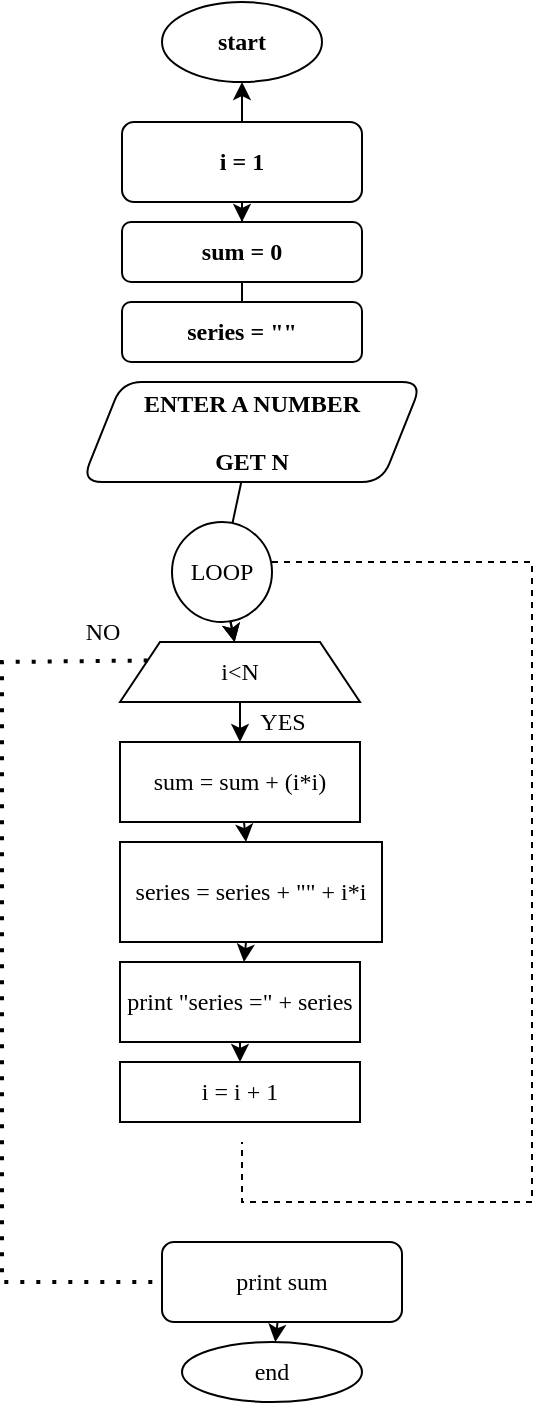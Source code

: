 <mxfile version="20.2.5" type="github">
  <diagram id="C5RBs43oDa-KdzZeNtuy" name="Page-1">
    <mxGraphModel dx="845" dy="429" grid="1" gridSize="10" guides="1" tooltips="1" connect="1" arrows="1" fold="1" page="1" pageScale="1" pageWidth="827" pageHeight="1169" math="0" shadow="0">
      <root>
        <mxCell id="WIyWlLk6GJQsqaUBKTNV-0" />
        <mxCell id="WIyWlLk6GJQsqaUBKTNV-1" parent="WIyWlLk6GJQsqaUBKTNV-0" />
        <mxCell id="V7zFwvD_TTf8r489moun-1" value="&lt;b&gt;start&lt;br&gt;&lt;/b&gt;" style="ellipse;whiteSpace=wrap;html=1;fontFamily=Verdana;" vertex="1" parent="WIyWlLk6GJQsqaUBKTNV-1">
          <mxGeometry x="330" y="30" width="80" height="40" as="geometry" />
        </mxCell>
        <mxCell id="V7zFwvD_TTf8r489moun-2" value="" style="endArrow=classic;html=1;rounded=0;fontFamily=Verdana;entryX=0.5;entryY=1;entryDx=0;entryDy=0;" edge="1" parent="WIyWlLk6GJQsqaUBKTNV-1" target="V7zFwvD_TTf8r489moun-1">
          <mxGeometry width="50" height="50" relative="1" as="geometry">
            <mxPoint x="370" y="150" as="sourcePoint" />
            <mxPoint x="440" y="180" as="targetPoint" />
            <Array as="points" />
          </mxGeometry>
        </mxCell>
        <mxCell id="V7zFwvD_TTf8r489moun-7" value="" style="edgeStyle=none;rounded=0;orthogonalLoop=1;jettySize=auto;html=1;fontFamily=Verdana;" edge="1" parent="WIyWlLk6GJQsqaUBKTNV-1" source="V7zFwvD_TTf8r489moun-4" target="V7zFwvD_TTf8r489moun-6">
          <mxGeometry relative="1" as="geometry" />
        </mxCell>
        <mxCell id="V7zFwvD_TTf8r489moun-11" style="edgeStyle=none;rounded=0;orthogonalLoop=1;jettySize=auto;html=1;fontFamily=Verdana;" edge="1" parent="WIyWlLk6GJQsqaUBKTNV-1" source="V7zFwvD_TTf8r489moun-4">
          <mxGeometry relative="1" as="geometry">
            <mxPoint x="370" y="200" as="targetPoint" />
            <Array as="points">
              <mxPoint x="370" y="150" />
            </Array>
          </mxGeometry>
        </mxCell>
        <mxCell id="V7zFwvD_TTf8r489moun-4" value="i = 1&lt;br&gt;" style="rounded=1;whiteSpace=wrap;html=1;fontFamily=Verdana;fontStyle=1" vertex="1" parent="WIyWlLk6GJQsqaUBKTNV-1">
          <mxGeometry x="310" y="90" width="120" height="40" as="geometry" />
        </mxCell>
        <mxCell id="V7zFwvD_TTf8r489moun-10" style="edgeStyle=none;rounded=0;orthogonalLoop=1;jettySize=auto;html=1;fontFamily=Verdana;" edge="1" parent="WIyWlLk6GJQsqaUBKTNV-1">
          <mxGeometry relative="1" as="geometry">
            <mxPoint x="370" y="230" as="targetPoint" />
            <mxPoint x="370" y="220" as="sourcePoint" />
          </mxGeometry>
        </mxCell>
        <mxCell id="V7zFwvD_TTf8r489moun-6" value="&lt;b&gt;sum = 0&lt;/b&gt;" style="whiteSpace=wrap;html=1;fontFamily=Verdana;rounded=1;fontStyle=0;" vertex="1" parent="WIyWlLk6GJQsqaUBKTNV-1">
          <mxGeometry x="310" y="140" width="120" height="30" as="geometry" />
        </mxCell>
        <mxCell id="V7zFwvD_TTf8r489moun-8" value="&lt;b&gt;series = &quot;&quot;&lt;/b&gt;" style="rounded=1;whiteSpace=wrap;html=1;fontFamily=Verdana;fontStyle=0;" vertex="1" parent="WIyWlLk6GJQsqaUBKTNV-1">
          <mxGeometry x="310" y="180" width="120" height="30" as="geometry" />
        </mxCell>
        <mxCell id="V7zFwvD_TTf8r489moun-30" value="" style="edgeStyle=none;rounded=0;orthogonalLoop=1;jettySize=auto;html=1;fontFamily=Verdana;startArrow=none;" edge="1" parent="WIyWlLk6GJQsqaUBKTNV-1" source="V7zFwvD_TTf8r489moun-20" target="V7zFwvD_TTf8r489moun-27">
          <mxGeometry relative="1" as="geometry" />
        </mxCell>
        <mxCell id="V7zFwvD_TTf8r489moun-14" value="ENTER A NUMBER&lt;br&gt;&lt;br&gt;GET N" style="shape=parallelogram;perimeter=parallelogramPerimeter;whiteSpace=wrap;html=1;fixedSize=1;fontFamily=Verdana;rounded=1;fontStyle=1;" vertex="1" parent="WIyWlLk6GJQsqaUBKTNV-1">
          <mxGeometry x="290" y="220" width="170" height="50" as="geometry" />
        </mxCell>
        <mxCell id="V7zFwvD_TTf8r489moun-28" value="" style="edgeStyle=none;rounded=0;orthogonalLoop=1;jettySize=auto;html=1;fontFamily=Verdana;" edge="1" parent="WIyWlLk6GJQsqaUBKTNV-1" source="V7zFwvD_TTf8r489moun-20" target="V7zFwvD_TTf8r489moun-27">
          <mxGeometry relative="1" as="geometry" />
        </mxCell>
        <mxCell id="V7zFwvD_TTf8r489moun-37" value="" style="edgeStyle=none;rounded=0;orthogonalLoop=1;jettySize=auto;html=1;fontFamily=Verdana;" edge="1" parent="WIyWlLk6GJQsqaUBKTNV-1" source="V7zFwvD_TTf8r489moun-27" target="V7zFwvD_TTf8r489moun-36">
          <mxGeometry relative="1" as="geometry" />
        </mxCell>
        <mxCell id="V7zFwvD_TTf8r489moun-27" value="i&amp;lt;N" style="shape=trapezoid;perimeter=trapezoidPerimeter;whiteSpace=wrap;html=1;fixedSize=1;fontFamily=Verdana;" vertex="1" parent="WIyWlLk6GJQsqaUBKTNV-1">
          <mxGeometry x="309" y="350" width="120" height="30" as="geometry" />
        </mxCell>
        <mxCell id="V7zFwvD_TTf8r489moun-20" value="LOOP" style="ellipse;whiteSpace=wrap;html=1;aspect=fixed;fontFamily=Verdana;" vertex="1" parent="WIyWlLk6GJQsqaUBKTNV-1">
          <mxGeometry x="335" y="290" width="50" height="50" as="geometry" />
        </mxCell>
        <mxCell id="V7zFwvD_TTf8r489moun-31" value="" style="edgeStyle=none;rounded=0;orthogonalLoop=1;jettySize=auto;html=1;fontFamily=Verdana;endArrow=none;" edge="1" parent="WIyWlLk6GJQsqaUBKTNV-1" source="V7zFwvD_TTf8r489moun-14" target="V7zFwvD_TTf8r489moun-20">
          <mxGeometry relative="1" as="geometry">
            <mxPoint x="374.032" y="270" as="sourcePoint" />
            <mxPoint x="369.581" y="385" as="targetPoint" />
          </mxGeometry>
        </mxCell>
        <mxCell id="V7zFwvD_TTf8r489moun-34" value="" style="endArrow=none;dashed=1;html=1;rounded=0;fontFamily=Verdana;" edge="1" parent="WIyWlLk6GJQsqaUBKTNV-1">
          <mxGeometry width="50" height="50" relative="1" as="geometry">
            <mxPoint x="385" y="310" as="sourcePoint" />
            <mxPoint x="370" y="600" as="targetPoint" />
            <Array as="points">
              <mxPoint x="515" y="310" />
              <mxPoint x="515" y="630" />
              <mxPoint x="370" y="630" />
            </Array>
          </mxGeometry>
        </mxCell>
        <mxCell id="V7zFwvD_TTf8r489moun-42" value="" style="edgeStyle=none;rounded=0;orthogonalLoop=1;jettySize=auto;html=1;fontFamily=Verdana;" edge="1" parent="WIyWlLk6GJQsqaUBKTNV-1" source="V7zFwvD_TTf8r489moun-36" target="V7zFwvD_TTf8r489moun-41">
          <mxGeometry relative="1" as="geometry" />
        </mxCell>
        <mxCell id="V7zFwvD_TTf8r489moun-36" value="sum = sum + (i*i)" style="whiteSpace=wrap;html=1;fontFamily=Verdana;" vertex="1" parent="WIyWlLk6GJQsqaUBKTNV-1">
          <mxGeometry x="309" y="400" width="120" height="40" as="geometry" />
        </mxCell>
        <mxCell id="V7zFwvD_TTf8r489moun-38" value="YES" style="text;html=1;align=center;verticalAlign=middle;resizable=0;points=[];autosize=1;strokeColor=none;fillColor=none;fontFamily=Verdana;" vertex="1" parent="WIyWlLk6GJQsqaUBKTNV-1">
          <mxGeometry x="365" y="375" width="50" height="30" as="geometry" />
        </mxCell>
        <mxCell id="V7zFwvD_TTf8r489moun-39" value="" style="endArrow=none;dashed=1;html=1;dashPattern=1 3;strokeWidth=2;rounded=0;fontFamily=Verdana;exitX=0;exitY=0.25;exitDx=0;exitDy=0;" edge="1" parent="WIyWlLk6GJQsqaUBKTNV-1" source="V7zFwvD_TTf8r489moun-27" target="V7zFwvD_TTf8r489moun-49">
          <mxGeometry width="50" height="50" relative="1" as="geometry">
            <mxPoint x="250" y="350" as="sourcePoint" />
            <mxPoint x="360" y="650" as="targetPoint" />
            <Array as="points">
              <mxPoint x="250" y="360" />
              <mxPoint x="250" y="670" />
            </Array>
          </mxGeometry>
        </mxCell>
        <mxCell id="V7zFwvD_TTf8r489moun-40" value="NO" style="text;html=1;align=center;verticalAlign=middle;resizable=0;points=[];autosize=1;strokeColor=none;fillColor=none;fontFamily=Verdana;" vertex="1" parent="WIyWlLk6GJQsqaUBKTNV-1">
          <mxGeometry x="280" y="330" width="40" height="30" as="geometry" />
        </mxCell>
        <mxCell id="V7zFwvD_TTf8r489moun-44" value="" style="edgeStyle=none;rounded=0;orthogonalLoop=1;jettySize=auto;html=1;fontFamily=Verdana;" edge="1" parent="WIyWlLk6GJQsqaUBKTNV-1" source="V7zFwvD_TTf8r489moun-41" target="V7zFwvD_TTf8r489moun-43">
          <mxGeometry relative="1" as="geometry" />
        </mxCell>
        <mxCell id="V7zFwvD_TTf8r489moun-41" value="series = series + &quot;&quot; + i*i" style="whiteSpace=wrap;html=1;fontFamily=Verdana;" vertex="1" parent="WIyWlLk6GJQsqaUBKTNV-1">
          <mxGeometry x="309" y="450" width="131" height="50" as="geometry" />
        </mxCell>
        <mxCell id="V7zFwvD_TTf8r489moun-47" value="" style="edgeStyle=none;rounded=0;orthogonalLoop=1;jettySize=auto;html=1;fontFamily=Verdana;" edge="1" parent="WIyWlLk6GJQsqaUBKTNV-1" source="V7zFwvD_TTf8r489moun-43" target="V7zFwvD_TTf8r489moun-46">
          <mxGeometry relative="1" as="geometry" />
        </mxCell>
        <mxCell id="V7zFwvD_TTf8r489moun-43" value="print &quot;series =&quot; + series" style="whiteSpace=wrap;html=1;fontFamily=Verdana;" vertex="1" parent="WIyWlLk6GJQsqaUBKTNV-1">
          <mxGeometry x="309" y="510" width="120" height="40" as="geometry" />
        </mxCell>
        <mxCell id="V7zFwvD_TTf8r489moun-46" value="i = i + 1" style="whiteSpace=wrap;html=1;fontFamily=Verdana;" vertex="1" parent="WIyWlLk6GJQsqaUBKTNV-1">
          <mxGeometry x="309" y="560" width="120" height="30" as="geometry" />
        </mxCell>
        <mxCell id="V7zFwvD_TTf8r489moun-51" value="" style="edgeStyle=none;rounded=0;orthogonalLoop=1;jettySize=auto;html=1;fontFamily=Verdana;" edge="1" parent="WIyWlLk6GJQsqaUBKTNV-1" source="V7zFwvD_TTf8r489moun-49" target="V7zFwvD_TTf8r489moun-50">
          <mxGeometry relative="1" as="geometry" />
        </mxCell>
        <mxCell id="V7zFwvD_TTf8r489moun-49" value="print sum" style="rounded=1;whiteSpace=wrap;html=1;fontFamily=Verdana;" vertex="1" parent="WIyWlLk6GJQsqaUBKTNV-1">
          <mxGeometry x="330" y="650" width="120" height="40" as="geometry" />
        </mxCell>
        <mxCell id="V7zFwvD_TTf8r489moun-50" value="end" style="ellipse;whiteSpace=wrap;html=1;fontFamily=Verdana;rounded=1;" vertex="1" parent="WIyWlLk6GJQsqaUBKTNV-1">
          <mxGeometry x="340" y="700" width="90" height="30" as="geometry" />
        </mxCell>
      </root>
    </mxGraphModel>
  </diagram>
</mxfile>
